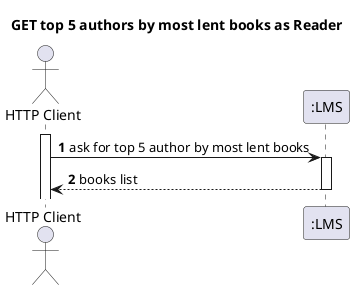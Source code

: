@startuml
'https://plantuml.com/sequence-diagram
autoactivate on
autonumber

title GET top 5 authors by most lent books as Reader

actor "HTTP Client" as Reader
participant ":LMS" as Rest

activate Reader

Reader -> Rest: ask for top 5 author by most lent books

Rest --> Reader: books list

@enduml